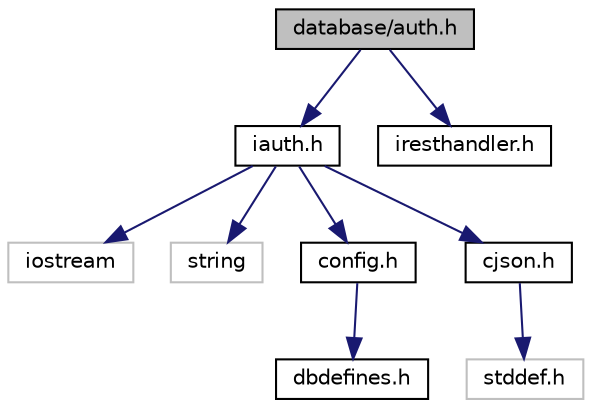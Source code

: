 digraph "database/auth.h"
{
  edge [fontname="Helvetica",fontsize="10",labelfontname="Helvetica",labelfontsize="10"];
  node [fontname="Helvetica",fontsize="10",shape=record];
  Node0 [label="database/auth.h",height=0.2,width=0.4,color="black", fillcolor="grey75", style="filled", fontcolor="black"];
  Node0 -> Node1 [color="midnightblue",fontsize="10",style="solid",fontname="Helvetica"];
  Node1 [label="iauth.h",height=0.2,width=0.4,color="black", fillcolor="white", style="filled",URL="$iauth_8h.html",tooltip="Interface for user authentiation with email and password. "];
  Node1 -> Node2 [color="midnightblue",fontsize="10",style="solid",fontname="Helvetica"];
  Node2 [label="iostream",height=0.2,width=0.4,color="grey75", fillcolor="white", style="filled"];
  Node1 -> Node3 [color="midnightblue",fontsize="10",style="solid",fontname="Helvetica"];
  Node3 [label="string",height=0.2,width=0.4,color="grey75", fillcolor="white", style="filled"];
  Node1 -> Node4 [color="midnightblue",fontsize="10",style="solid",fontname="Helvetica"];
  Node4 [label="config.h",height=0.2,width=0.4,color="black", fillcolor="white", style="filled",URL="$config_8h.html",tooltip="Contains a struct with Firebase configuration details. "];
  Node4 -> Node5 [color="midnightblue",fontsize="10",style="solid",fontname="Helvetica"];
  Node5 [label="dbdefines.h",height=0.2,width=0.4,color="black", fillcolor="white", style="filled",URL="$dbdefines_8h.html",tooltip="Contains database related defines. "];
  Node1 -> Node6 [color="midnightblue",fontsize="10",style="solid",fontname="Helvetica"];
  Node6 [label="cjson.h",height=0.2,width=0.4,color="black", fillcolor="white", style="filled",URL="$cjson_8h_source.html"];
  Node6 -> Node7 [color="midnightblue",fontsize="10",style="solid",fontname="Helvetica"];
  Node7 [label="stddef.h",height=0.2,width=0.4,color="grey75", fillcolor="white", style="filled"];
  Node0 -> Node8 [color="midnightblue",fontsize="10",style="solid",fontname="Helvetica"];
  Node8 [label="iresthandler.h",height=0.2,width=0.4,color="black", fillcolor="white", style="filled",URL="$iresthandler_8h_source.html"];
}
